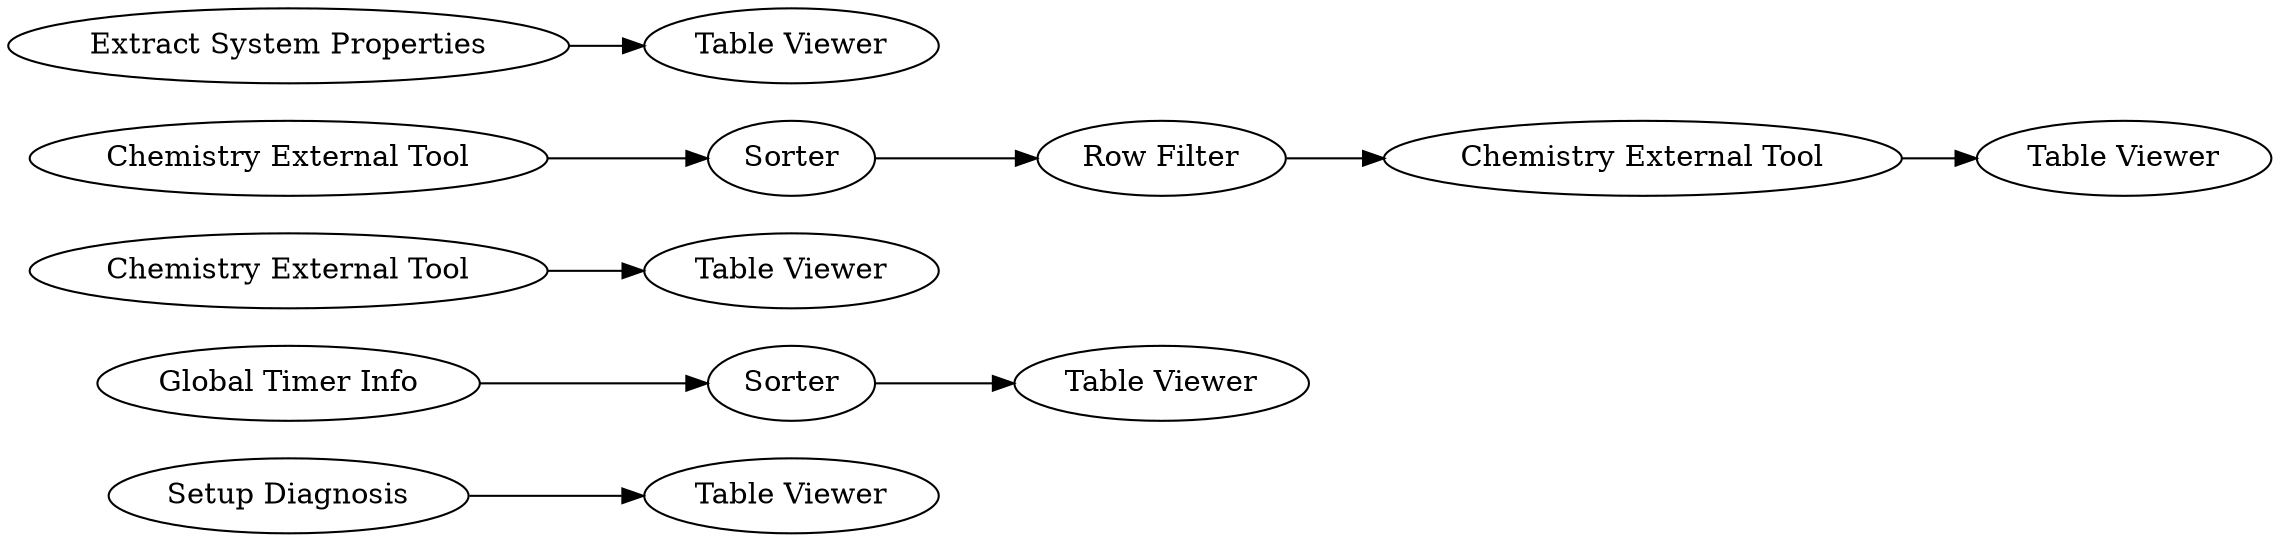 digraph {
	"-2713059772001305308_10" [label="Table Viewer"]
	"-2713059772001305308_9" [label="Table Viewer"]
	"-2713059772001305308_12" [label="Table Viewer"]
	"-2713059772001305308_16363" [label="Chemistry External Tool"]
	"-2713059772001305308_1" [label="Setup Diagnosis"]
	"-2713059772001305308_2" [label="Global Timer Info"]
	"-2713059772001305308_16362" [label="Row Filter"]
	"-2713059772001305308_15" [label="Table Viewer"]
	"-2713059772001305308_16361" [label=Sorter]
	"-2713059772001305308_16364" [label="Chemistry External Tool"]
	"-2713059772001305308_5" [label="Chemistry External Tool"]
	"-2713059772001305308_3" [label="Extract System Properties"]
	"-2713059772001305308_14" [label=Sorter]
	"-2713059772001305308_11" [label="Table Viewer"]
	"-2713059772001305308_2" -> "-2713059772001305308_14"
	"-2713059772001305308_16362" -> "-2713059772001305308_16363"
	"-2713059772001305308_16361" -> "-2713059772001305308_16362"
	"-2713059772001305308_16364" -> "-2713059772001305308_16361"
	"-2713059772001305308_5" -> "-2713059772001305308_12"
	"-2713059772001305308_3" -> "-2713059772001305308_11"
	"-2713059772001305308_16363" -> "-2713059772001305308_15"
	"-2713059772001305308_14" -> "-2713059772001305308_9"
	"-2713059772001305308_1" -> "-2713059772001305308_10"
	rankdir=LR
}
